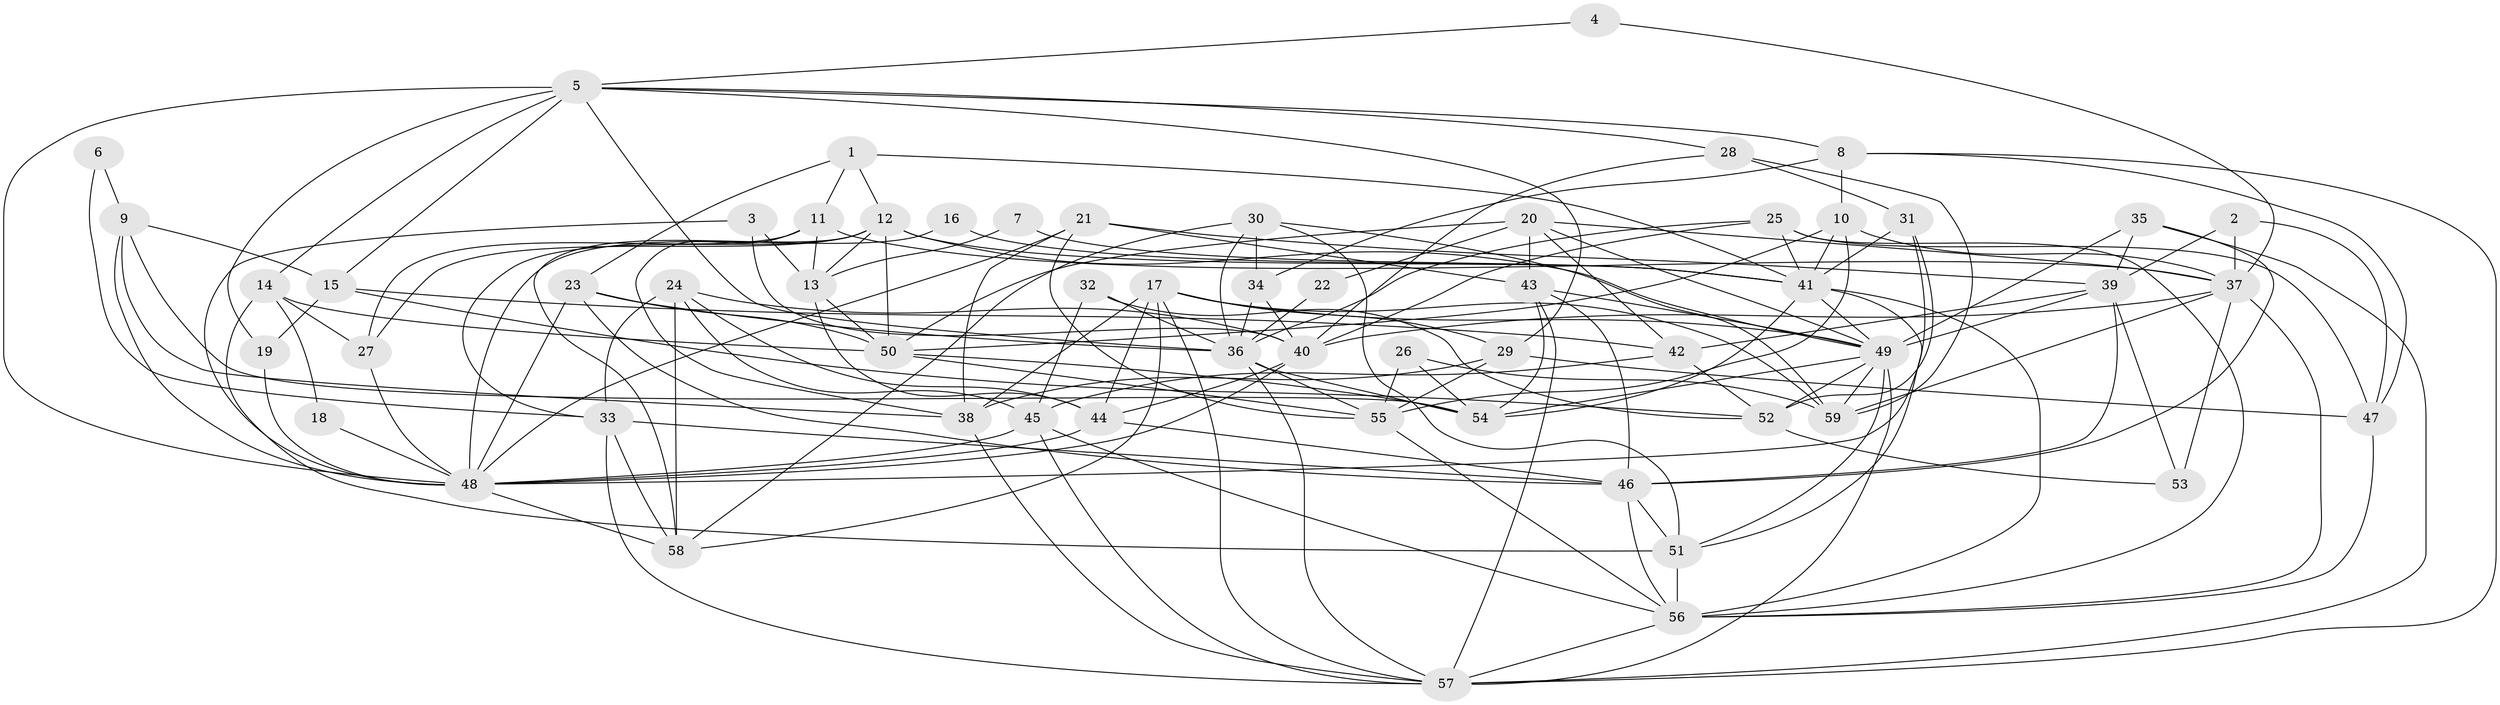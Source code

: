 // original degree distribution, {5: 0.1440677966101695, 3: 0.2966101694915254, 6: 0.09322033898305085, 4: 0.2288135593220339, 2: 0.15254237288135594, 7: 0.06779661016949153, 8: 0.01694915254237288}
// Generated by graph-tools (version 1.1) at 2025/26/03/09/25 03:26:09]
// undirected, 59 vertices, 167 edges
graph export_dot {
graph [start="1"]
  node [color=gray90,style=filled];
  1;
  2;
  3;
  4;
  5;
  6;
  7;
  8;
  9;
  10;
  11;
  12;
  13;
  14;
  15;
  16;
  17;
  18;
  19;
  20;
  21;
  22;
  23;
  24;
  25;
  26;
  27;
  28;
  29;
  30;
  31;
  32;
  33;
  34;
  35;
  36;
  37;
  38;
  39;
  40;
  41;
  42;
  43;
  44;
  45;
  46;
  47;
  48;
  49;
  50;
  51;
  52;
  53;
  54;
  55;
  56;
  57;
  58;
  59;
  1 -- 11 [weight=1.0];
  1 -- 12 [weight=1.0];
  1 -- 23 [weight=1.0];
  1 -- 41 [weight=1.0];
  2 -- 37 [weight=1.0];
  2 -- 39 [weight=1.0];
  2 -- 47 [weight=1.0];
  3 -- 13 [weight=1.0];
  3 -- 40 [weight=1.0];
  3 -- 48 [weight=1.0];
  4 -- 5 [weight=1.0];
  4 -- 37 [weight=1.0];
  5 -- 8 [weight=1.0];
  5 -- 14 [weight=1.0];
  5 -- 15 [weight=1.0];
  5 -- 19 [weight=1.0];
  5 -- 28 [weight=1.0];
  5 -- 29 [weight=1.0];
  5 -- 36 [weight=1.0];
  5 -- 48 [weight=2.0];
  6 -- 9 [weight=1.0];
  6 -- 33 [weight=1.0];
  7 -- 13 [weight=1.0];
  7 -- 41 [weight=1.0];
  8 -- 10 [weight=1.0];
  8 -- 34 [weight=1.0];
  8 -- 47 [weight=1.0];
  8 -- 57 [weight=1.0];
  9 -- 15 [weight=1.0];
  9 -- 38 [weight=1.0];
  9 -- 48 [weight=1.0];
  9 -- 54 [weight=1.0];
  10 -- 37 [weight=1.0];
  10 -- 41 [weight=1.0];
  10 -- 50 [weight=1.0];
  10 -- 55 [weight=1.0];
  11 -- 13 [weight=1.0];
  11 -- 27 [weight=1.0];
  11 -- 37 [weight=1.0];
  11 -- 38 [weight=1.0];
  12 -- 13 [weight=1.0];
  12 -- 27 [weight=1.0];
  12 -- 33 [weight=1.0];
  12 -- 41 [weight=1.0];
  12 -- 49 [weight=1.0];
  12 -- 50 [weight=1.0];
  12 -- 58 [weight=1.0];
  13 -- 44 [weight=1.0];
  13 -- 50 [weight=1.0];
  14 -- 18 [weight=1.0];
  14 -- 27 [weight=1.0];
  14 -- 50 [weight=1.0];
  14 -- 51 [weight=1.0];
  15 -- 19 [weight=1.0];
  15 -- 42 [weight=1.0];
  15 -- 52 [weight=1.0];
  16 -- 41 [weight=1.0];
  16 -- 48 [weight=1.0];
  17 -- 29 [weight=1.0];
  17 -- 38 [weight=1.0];
  17 -- 44 [weight=1.0];
  17 -- 49 [weight=1.0];
  17 -- 57 [weight=1.0];
  17 -- 58 [weight=1.0];
  17 -- 59 [weight=1.0];
  18 -- 48 [weight=1.0];
  19 -- 48 [weight=1.0];
  20 -- 22 [weight=2.0];
  20 -- 37 [weight=1.0];
  20 -- 42 [weight=1.0];
  20 -- 43 [weight=1.0];
  20 -- 49 [weight=2.0];
  20 -- 50 [weight=1.0];
  21 -- 38 [weight=1.0];
  21 -- 39 [weight=1.0];
  21 -- 43 [weight=1.0];
  21 -- 48 [weight=1.0];
  21 -- 55 [weight=1.0];
  22 -- 36 [weight=1.0];
  23 -- 36 [weight=1.0];
  23 -- 46 [weight=1.0];
  23 -- 48 [weight=2.0];
  23 -- 50 [weight=1.0];
  24 -- 33 [weight=1.0];
  24 -- 40 [weight=1.0];
  24 -- 44 [weight=1.0];
  24 -- 45 [weight=1.0];
  24 -- 58 [weight=1.0];
  25 -- 36 [weight=1.0];
  25 -- 40 [weight=1.0];
  25 -- 41 [weight=1.0];
  25 -- 47 [weight=1.0];
  25 -- 56 [weight=1.0];
  26 -- 54 [weight=1.0];
  26 -- 55 [weight=1.0];
  26 -- 59 [weight=1.0];
  27 -- 48 [weight=1.0];
  28 -- 31 [weight=1.0];
  28 -- 40 [weight=1.0];
  28 -- 59 [weight=1.0];
  29 -- 38 [weight=1.0];
  29 -- 47 [weight=1.0];
  29 -- 55 [weight=1.0];
  30 -- 34 [weight=2.0];
  30 -- 36 [weight=1.0];
  30 -- 51 [weight=1.0];
  30 -- 58 [weight=1.0];
  30 -- 59 [weight=1.0];
  31 -- 41 [weight=1.0];
  31 -- 48 [weight=1.0];
  31 -- 52 [weight=2.0];
  32 -- 36 [weight=1.0];
  32 -- 45 [weight=1.0];
  32 -- 52 [weight=1.0];
  33 -- 46 [weight=1.0];
  33 -- 57 [weight=1.0];
  33 -- 58 [weight=1.0];
  34 -- 36 [weight=2.0];
  34 -- 40 [weight=1.0];
  35 -- 39 [weight=1.0];
  35 -- 46 [weight=1.0];
  35 -- 49 [weight=1.0];
  35 -- 57 [weight=1.0];
  36 -- 54 [weight=1.0];
  36 -- 55 [weight=1.0];
  36 -- 57 [weight=1.0];
  37 -- 40 [weight=1.0];
  37 -- 53 [weight=1.0];
  37 -- 56 [weight=1.0];
  37 -- 59 [weight=1.0];
  38 -- 57 [weight=1.0];
  39 -- 42 [weight=1.0];
  39 -- 46 [weight=1.0];
  39 -- 49 [weight=1.0];
  39 -- 53 [weight=1.0];
  40 -- 44 [weight=1.0];
  40 -- 48 [weight=1.0];
  41 -- 49 [weight=1.0];
  41 -- 51 [weight=1.0];
  41 -- 54 [weight=1.0];
  41 -- 56 [weight=1.0];
  42 -- 45 [weight=2.0];
  42 -- 52 [weight=1.0];
  43 -- 46 [weight=1.0];
  43 -- 49 [weight=1.0];
  43 -- 54 [weight=1.0];
  43 -- 57 [weight=1.0];
  44 -- 46 [weight=1.0];
  44 -- 48 [weight=1.0];
  45 -- 48 [weight=1.0];
  45 -- 56 [weight=1.0];
  45 -- 57 [weight=1.0];
  46 -- 51 [weight=2.0];
  46 -- 56 [weight=1.0];
  47 -- 56 [weight=1.0];
  48 -- 58 [weight=1.0];
  49 -- 51 [weight=1.0];
  49 -- 52 [weight=1.0];
  49 -- 54 [weight=1.0];
  49 -- 57 [weight=1.0];
  49 -- 59 [weight=1.0];
  50 -- 54 [weight=1.0];
  50 -- 55 [weight=1.0];
  51 -- 56 [weight=1.0];
  52 -- 53 [weight=1.0];
  55 -- 56 [weight=1.0];
  56 -- 57 [weight=1.0];
}
